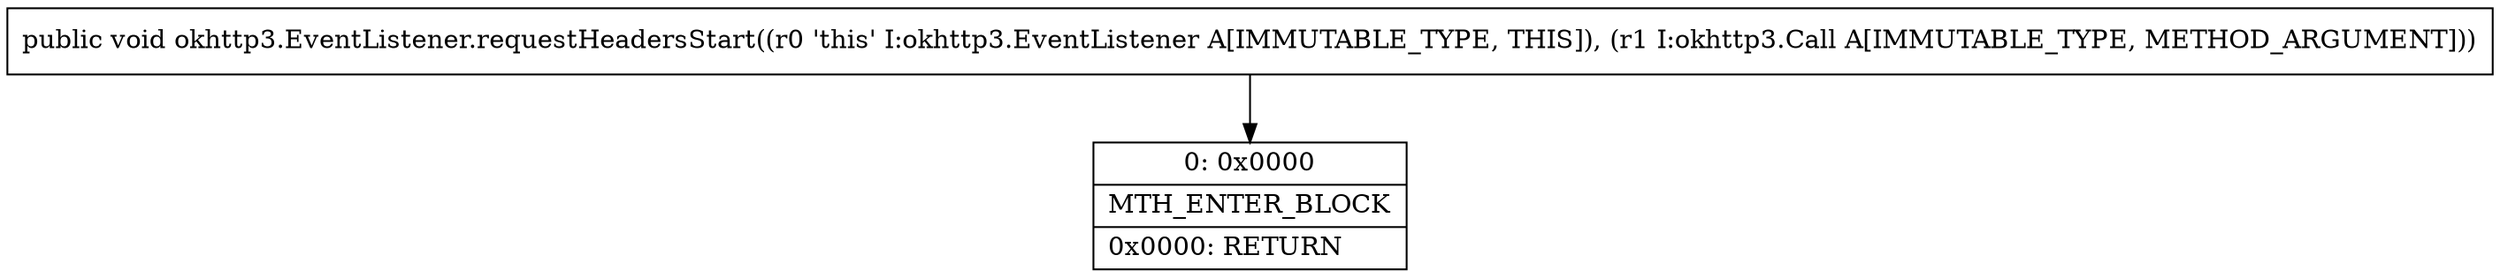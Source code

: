 digraph "CFG forokhttp3.EventListener.requestHeadersStart(Lokhttp3\/Call;)V" {
Node_0 [shape=record,label="{0\:\ 0x0000|MTH_ENTER_BLOCK\l|0x0000: RETURN   \l}"];
MethodNode[shape=record,label="{public void okhttp3.EventListener.requestHeadersStart((r0 'this' I:okhttp3.EventListener A[IMMUTABLE_TYPE, THIS]), (r1 I:okhttp3.Call A[IMMUTABLE_TYPE, METHOD_ARGUMENT])) }"];
MethodNode -> Node_0;
}


